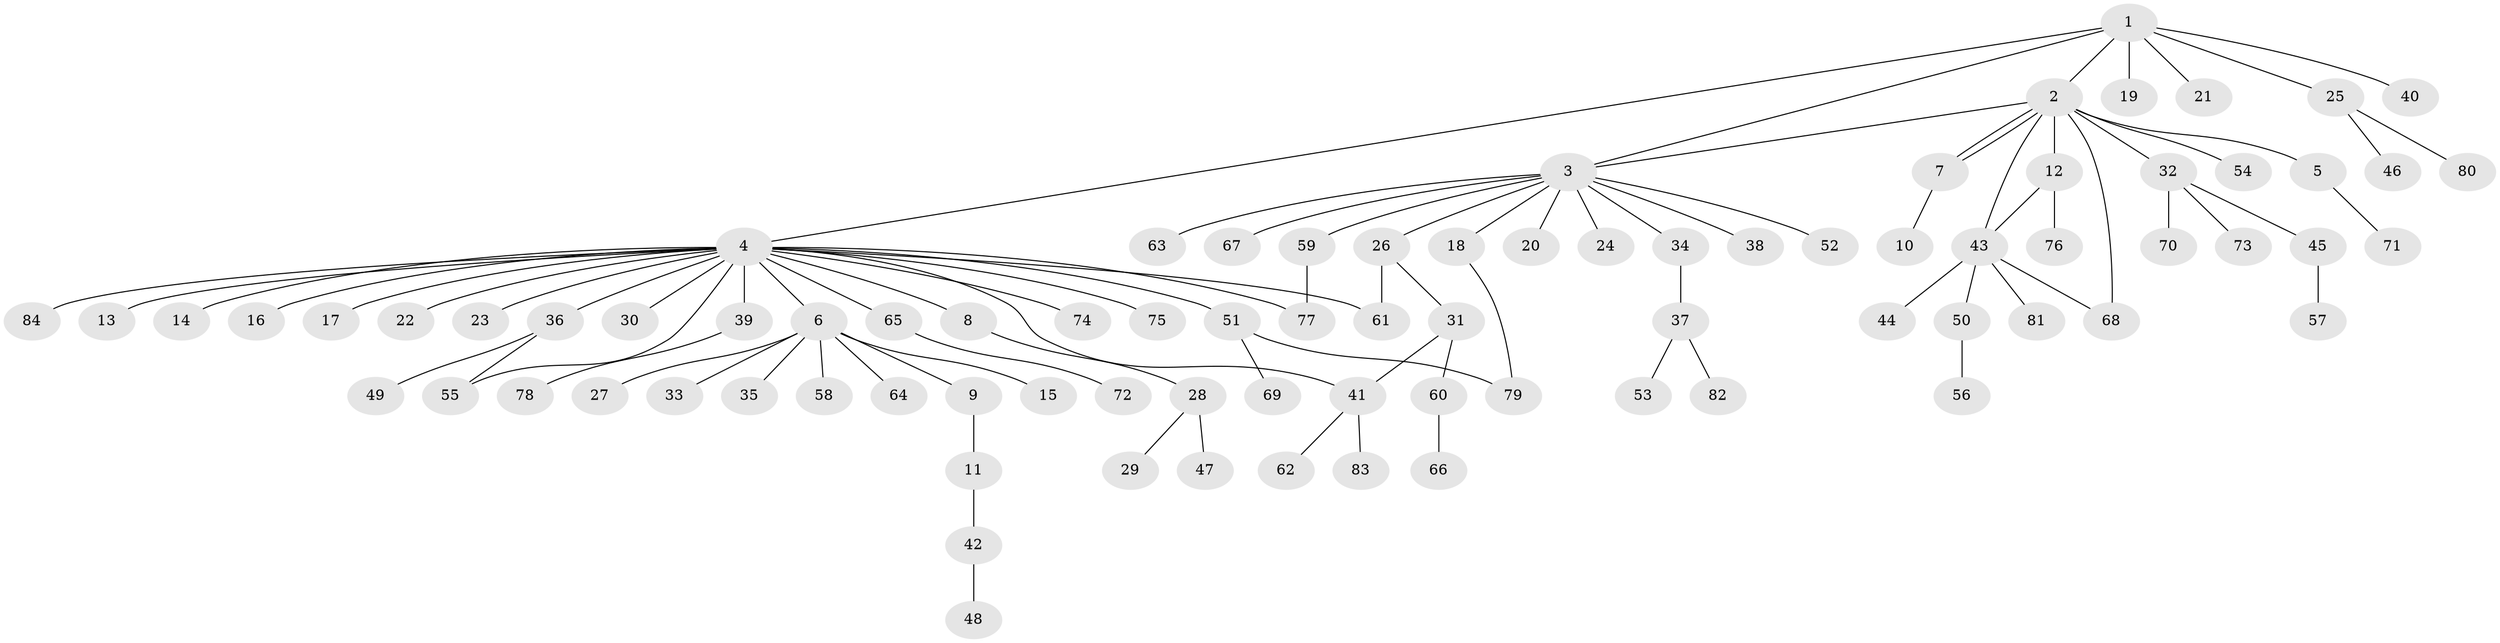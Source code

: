 // coarse degree distribution, {8: 0.015625, 12: 0.03125, 20: 0.015625, 1: 0.65625, 7: 0.015625, 3: 0.046875, 2: 0.1875, 4: 0.015625, 6: 0.015625}
// Generated by graph-tools (version 1.1) at 2025/51/02/27/25 19:51:57]
// undirected, 84 vertices, 92 edges
graph export_dot {
graph [start="1"]
  node [color=gray90,style=filled];
  1;
  2;
  3;
  4;
  5;
  6;
  7;
  8;
  9;
  10;
  11;
  12;
  13;
  14;
  15;
  16;
  17;
  18;
  19;
  20;
  21;
  22;
  23;
  24;
  25;
  26;
  27;
  28;
  29;
  30;
  31;
  32;
  33;
  34;
  35;
  36;
  37;
  38;
  39;
  40;
  41;
  42;
  43;
  44;
  45;
  46;
  47;
  48;
  49;
  50;
  51;
  52;
  53;
  54;
  55;
  56;
  57;
  58;
  59;
  60;
  61;
  62;
  63;
  64;
  65;
  66;
  67;
  68;
  69;
  70;
  71;
  72;
  73;
  74;
  75;
  76;
  77;
  78;
  79;
  80;
  81;
  82;
  83;
  84;
  1 -- 2;
  1 -- 3;
  1 -- 4;
  1 -- 19;
  1 -- 21;
  1 -- 25;
  1 -- 40;
  2 -- 3;
  2 -- 5;
  2 -- 7;
  2 -- 7;
  2 -- 12;
  2 -- 32;
  2 -- 43;
  2 -- 54;
  2 -- 68;
  3 -- 18;
  3 -- 20;
  3 -- 24;
  3 -- 26;
  3 -- 34;
  3 -- 38;
  3 -- 52;
  3 -- 59;
  3 -- 63;
  3 -- 67;
  4 -- 6;
  4 -- 8;
  4 -- 13;
  4 -- 14;
  4 -- 16;
  4 -- 17;
  4 -- 22;
  4 -- 23;
  4 -- 30;
  4 -- 36;
  4 -- 39;
  4 -- 41;
  4 -- 51;
  4 -- 55;
  4 -- 61;
  4 -- 65;
  4 -- 74;
  4 -- 75;
  4 -- 77;
  4 -- 84;
  5 -- 71;
  6 -- 9;
  6 -- 15;
  6 -- 27;
  6 -- 33;
  6 -- 35;
  6 -- 58;
  6 -- 64;
  7 -- 10;
  8 -- 28;
  9 -- 11;
  11 -- 42;
  12 -- 43;
  12 -- 76;
  18 -- 79;
  25 -- 46;
  25 -- 80;
  26 -- 31;
  26 -- 61;
  28 -- 29;
  28 -- 47;
  31 -- 41;
  31 -- 60;
  32 -- 45;
  32 -- 70;
  32 -- 73;
  34 -- 37;
  36 -- 49;
  36 -- 55;
  37 -- 53;
  37 -- 82;
  39 -- 78;
  41 -- 62;
  41 -- 83;
  42 -- 48;
  43 -- 44;
  43 -- 50;
  43 -- 68;
  43 -- 81;
  45 -- 57;
  50 -- 56;
  51 -- 69;
  51 -- 79;
  59 -- 77;
  60 -- 66;
  65 -- 72;
}
